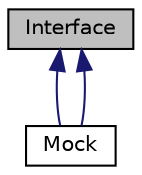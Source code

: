 digraph "Interface"
{
 // LATEX_PDF_SIZE
  edge [fontname="Helvetica",fontsize="10",labelfontname="Helvetica",labelfontsize="10"];
  node [fontname="Helvetica",fontsize="10",shape=record];
  Node1 [label="Interface",height=0.2,width=0.4,color="black", fillcolor="grey75", style="filled", fontcolor="black",tooltip=" "];
  Node1 -> Node2 [dir="back",color="midnightblue",fontsize="10",style="solid",fontname="Helvetica"];
  Node2 [label="Mock",height=0.2,width=0.4,color="black", fillcolor="white", style="filled",URL="$classMock.html",tooltip=" "];
  Node1 -> Node2 [dir="back",color="midnightblue",fontsize="10",style="solid",fontname="Helvetica"];
}
